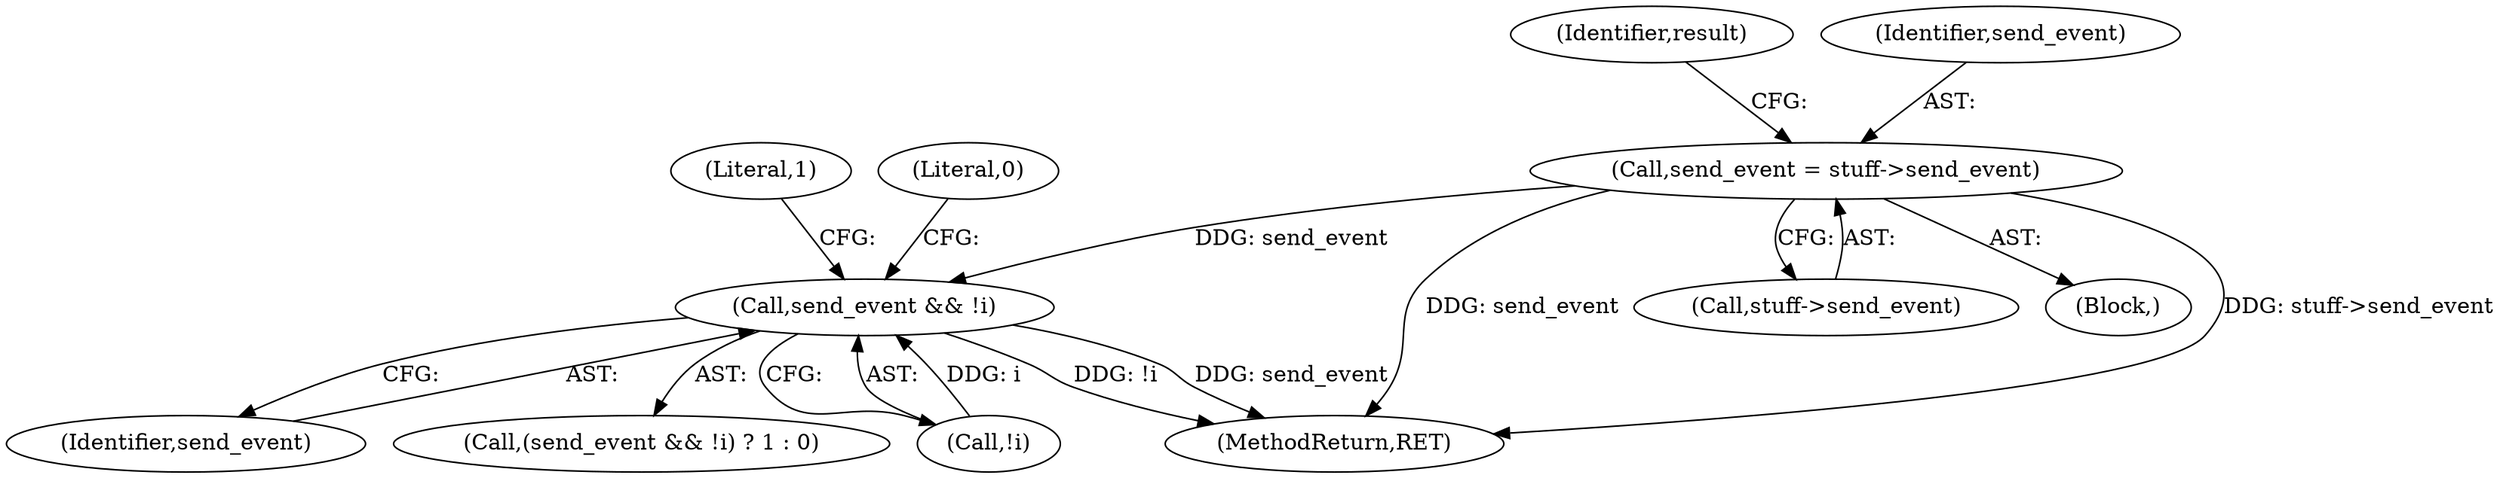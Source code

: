 digraph "0_xserver_cad5a1050b7184d828aef9c1dd151c3ab649d37e_3@API" {
"1000116" [label="(Call,send_event = stuff->send_event)"];
"1000284" [label="(Call,send_event && !i)"];
"1000122" [label="(Identifier,result)"];
"1000296" [label="(MethodReturn,RET)"];
"1000117" [label="(Identifier,send_event)"];
"1000284" [label="(Call,send_event && !i)"];
"1000285" [label="(Identifier,send_event)"];
"1000283" [label="(Call,(send_event && !i) ? 1 : 0)"];
"1000286" [label="(Call,!i)"];
"1000116" [label="(Call,send_event = stuff->send_event)"];
"1000118" [label="(Call,stuff->send_event)"];
"1000102" [label="(Block,)"];
"1000288" [label="(Literal,1)"];
"1000289" [label="(Literal,0)"];
"1000116" -> "1000102"  [label="AST: "];
"1000116" -> "1000118"  [label="CFG: "];
"1000117" -> "1000116"  [label="AST: "];
"1000118" -> "1000116"  [label="AST: "];
"1000122" -> "1000116"  [label="CFG: "];
"1000116" -> "1000296"  [label="DDG: stuff->send_event"];
"1000116" -> "1000296"  [label="DDG: send_event"];
"1000116" -> "1000284"  [label="DDG: send_event"];
"1000284" -> "1000283"  [label="AST: "];
"1000284" -> "1000285"  [label="CFG: "];
"1000284" -> "1000286"  [label="CFG: "];
"1000285" -> "1000284"  [label="AST: "];
"1000286" -> "1000284"  [label="AST: "];
"1000288" -> "1000284"  [label="CFG: "];
"1000289" -> "1000284"  [label="CFG: "];
"1000284" -> "1000296"  [label="DDG: !i"];
"1000284" -> "1000296"  [label="DDG: send_event"];
"1000286" -> "1000284"  [label="DDG: i"];
}
